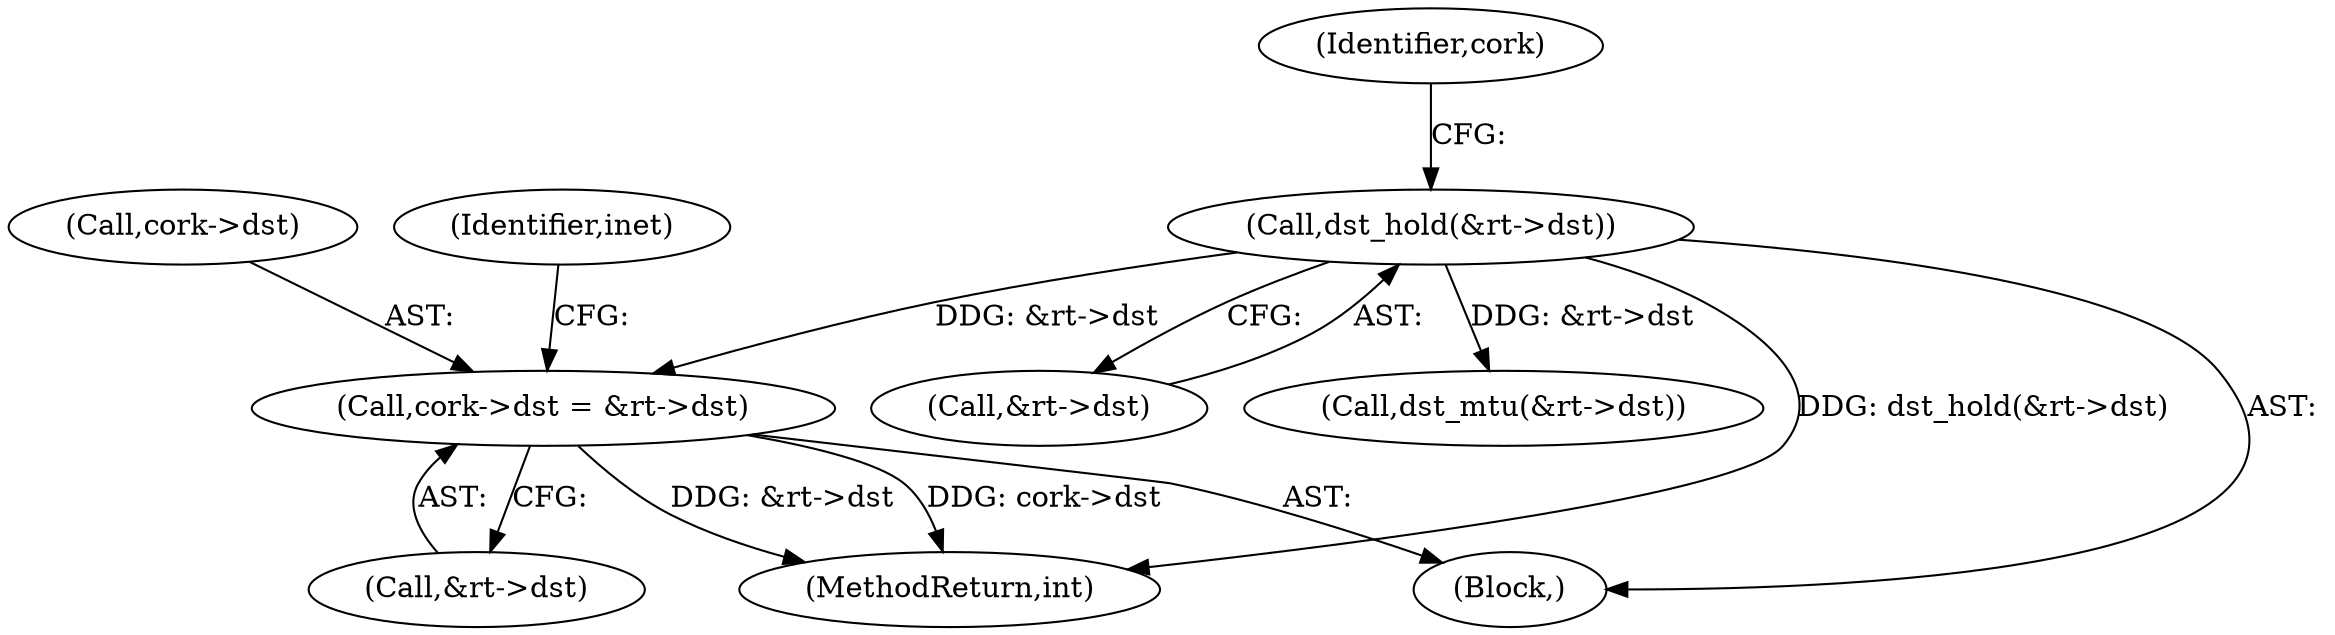 digraph "0_linux_2811ebac2521ceac84f2bdae402455baa6a7fb47@pointer" {
"1000382" [label="(Call,cork->dst = &rt->dst)"];
"1000377" [label="(Call,dst_hold(&rt->dst))"];
"1000383" [label="(Call,cork->dst)"];
"1000386" [label="(Call,&rt->dst)"];
"1000378" [label="(Call,&rt->dst)"];
"1000382" [label="(Call,cork->dst = &rt->dst)"];
"1000384" [label="(Identifier,cork)"];
"1000439" [label="(Call,dst_mtu(&rt->dst))"];
"1000377" [label="(Call,dst_hold(&rt->dst))"];
"1000181" [label="(Block,)"];
"1000395" [label="(Identifier,inet)"];
"1001341" [label="(MethodReturn,int)"];
"1000382" -> "1000181"  [label="AST: "];
"1000382" -> "1000386"  [label="CFG: "];
"1000383" -> "1000382"  [label="AST: "];
"1000386" -> "1000382"  [label="AST: "];
"1000395" -> "1000382"  [label="CFG: "];
"1000382" -> "1001341"  [label="DDG: cork->dst"];
"1000382" -> "1001341"  [label="DDG: &rt->dst"];
"1000377" -> "1000382"  [label="DDG: &rt->dst"];
"1000377" -> "1000181"  [label="AST: "];
"1000377" -> "1000378"  [label="CFG: "];
"1000378" -> "1000377"  [label="AST: "];
"1000384" -> "1000377"  [label="CFG: "];
"1000377" -> "1001341"  [label="DDG: dst_hold(&rt->dst)"];
"1000377" -> "1000439"  [label="DDG: &rt->dst"];
}
